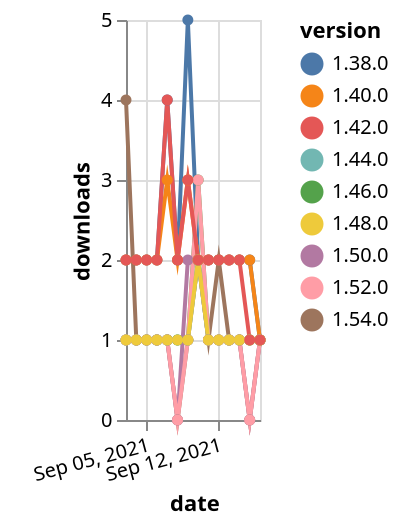 {"$schema": "https://vega.github.io/schema/vega-lite/v5.json", "description": "A simple bar chart with embedded data.", "data": {"values": [{"date": "2021-09-03", "total": 118, "delta": 4, "version": "1.54.0"}, {"date": "2021-09-04", "total": 119, "delta": 1, "version": "1.54.0"}, {"date": "2021-09-05", "total": 120, "delta": 1, "version": "1.54.0"}, {"date": "2021-09-06", "total": 121, "delta": 1, "version": "1.54.0"}, {"date": "2021-09-07", "total": 122, "delta": 1, "version": "1.54.0"}, {"date": "2021-09-08", "total": 122, "delta": 0, "version": "1.54.0"}, {"date": "2021-09-09", "total": 123, "delta": 1, "version": "1.54.0"}, {"date": "2021-09-10", "total": 125, "delta": 2, "version": "1.54.0"}, {"date": "2021-09-11", "total": 126, "delta": 1, "version": "1.54.0"}, {"date": "2021-09-12", "total": 128, "delta": 2, "version": "1.54.0"}, {"date": "2021-09-13", "total": 129, "delta": 1, "version": "1.54.0"}, {"date": "2021-09-14", "total": 130, "delta": 1, "version": "1.54.0"}, {"date": "2021-09-15", "total": 130, "delta": 0, "version": "1.54.0"}, {"date": "2021-09-16", "total": 131, "delta": 1, "version": "1.54.0"}, {"date": "2021-09-03", "total": 157, "delta": 1, "version": "1.50.0"}, {"date": "2021-09-04", "total": 158, "delta": 1, "version": "1.50.0"}, {"date": "2021-09-05", "total": 159, "delta": 1, "version": "1.50.0"}, {"date": "2021-09-06", "total": 160, "delta": 1, "version": "1.50.0"}, {"date": "2021-09-07", "total": 161, "delta": 1, "version": "1.50.0"}, {"date": "2021-09-08", "total": 161, "delta": 0, "version": "1.50.0"}, {"date": "2021-09-09", "total": 163, "delta": 2, "version": "1.50.0"}, {"date": "2021-09-10", "total": 165, "delta": 2, "version": "1.50.0"}, {"date": "2021-09-11", "total": 166, "delta": 1, "version": "1.50.0"}, {"date": "2021-09-12", "total": 167, "delta": 1, "version": "1.50.0"}, {"date": "2021-09-13", "total": 168, "delta": 1, "version": "1.50.0"}, {"date": "2021-09-14", "total": 169, "delta": 1, "version": "1.50.0"}, {"date": "2021-09-15", "total": 169, "delta": 0, "version": "1.50.0"}, {"date": "2021-09-16", "total": 170, "delta": 1, "version": "1.50.0"}, {"date": "2021-09-03", "total": 240, "delta": 1, "version": "1.44.0"}, {"date": "2021-09-04", "total": 241, "delta": 1, "version": "1.44.0"}, {"date": "2021-09-05", "total": 242, "delta": 1, "version": "1.44.0"}, {"date": "2021-09-06", "total": 243, "delta": 1, "version": "1.44.0"}, {"date": "2021-09-07", "total": 244, "delta": 1, "version": "1.44.0"}, {"date": "2021-09-08", "total": 245, "delta": 1, "version": "1.44.0"}, {"date": "2021-09-09", "total": 246, "delta": 1, "version": "1.44.0"}, {"date": "2021-09-10", "total": 248, "delta": 2, "version": "1.44.0"}, {"date": "2021-09-11", "total": 249, "delta": 1, "version": "1.44.0"}, {"date": "2021-09-12", "total": 250, "delta": 1, "version": "1.44.0"}, {"date": "2021-09-13", "total": 251, "delta": 1, "version": "1.44.0"}, {"date": "2021-09-14", "total": 252, "delta": 1, "version": "1.44.0"}, {"date": "2021-09-15", "total": 253, "delta": 1, "version": "1.44.0"}, {"date": "2021-09-16", "total": 254, "delta": 1, "version": "1.44.0"}, {"date": "2021-09-03", "total": 3103, "delta": 2, "version": "1.38.0"}, {"date": "2021-09-04", "total": 3105, "delta": 2, "version": "1.38.0"}, {"date": "2021-09-05", "total": 3107, "delta": 2, "version": "1.38.0"}, {"date": "2021-09-06", "total": 3109, "delta": 2, "version": "1.38.0"}, {"date": "2021-09-07", "total": 3113, "delta": 4, "version": "1.38.0"}, {"date": "2021-09-08", "total": 3115, "delta": 2, "version": "1.38.0"}, {"date": "2021-09-09", "total": 3120, "delta": 5, "version": "1.38.0"}, {"date": "2021-09-10", "total": 3122, "delta": 2, "version": "1.38.0"}, {"date": "2021-09-11", "total": 3124, "delta": 2, "version": "1.38.0"}, {"date": "2021-09-12", "total": 3126, "delta": 2, "version": "1.38.0"}, {"date": "2021-09-13", "total": 3128, "delta": 2, "version": "1.38.0"}, {"date": "2021-09-14", "total": 3130, "delta": 2, "version": "1.38.0"}, {"date": "2021-09-15", "total": 3132, "delta": 2, "version": "1.38.0"}, {"date": "2021-09-16", "total": 3133, "delta": 1, "version": "1.38.0"}, {"date": "2021-09-03", "total": 2549, "delta": 2, "version": "1.40.0"}, {"date": "2021-09-04", "total": 2551, "delta": 2, "version": "1.40.0"}, {"date": "2021-09-05", "total": 2553, "delta": 2, "version": "1.40.0"}, {"date": "2021-09-06", "total": 2555, "delta": 2, "version": "1.40.0"}, {"date": "2021-09-07", "total": 2558, "delta": 3, "version": "1.40.0"}, {"date": "2021-09-08", "total": 2560, "delta": 2, "version": "1.40.0"}, {"date": "2021-09-09", "total": 2563, "delta": 3, "version": "1.40.0"}, {"date": "2021-09-10", "total": 2565, "delta": 2, "version": "1.40.0"}, {"date": "2021-09-11", "total": 2567, "delta": 2, "version": "1.40.0"}, {"date": "2021-09-12", "total": 2569, "delta": 2, "version": "1.40.0"}, {"date": "2021-09-13", "total": 2571, "delta": 2, "version": "1.40.0"}, {"date": "2021-09-14", "total": 2573, "delta": 2, "version": "1.40.0"}, {"date": "2021-09-15", "total": 2575, "delta": 2, "version": "1.40.0"}, {"date": "2021-09-16", "total": 2576, "delta": 1, "version": "1.40.0"}, {"date": "2021-09-03", "total": 335, "delta": 1, "version": "1.46.0"}, {"date": "2021-09-04", "total": 336, "delta": 1, "version": "1.46.0"}, {"date": "2021-09-05", "total": 337, "delta": 1, "version": "1.46.0"}, {"date": "2021-09-06", "total": 338, "delta": 1, "version": "1.46.0"}, {"date": "2021-09-07", "total": 339, "delta": 1, "version": "1.46.0"}, {"date": "2021-09-08", "total": 340, "delta": 1, "version": "1.46.0"}, {"date": "2021-09-09", "total": 341, "delta": 1, "version": "1.46.0"}, {"date": "2021-09-10", "total": 344, "delta": 3, "version": "1.46.0"}, {"date": "2021-09-11", "total": 345, "delta": 1, "version": "1.46.0"}, {"date": "2021-09-12", "total": 346, "delta": 1, "version": "1.46.0"}, {"date": "2021-09-13", "total": 347, "delta": 1, "version": "1.46.0"}, {"date": "2021-09-14", "total": 348, "delta": 1, "version": "1.46.0"}, {"date": "2021-09-15", "total": 349, "delta": 1, "version": "1.46.0"}, {"date": "2021-09-16", "total": 350, "delta": 1, "version": "1.46.0"}, {"date": "2021-09-03", "total": 173, "delta": 1, "version": "1.52.0"}, {"date": "2021-09-04", "total": 174, "delta": 1, "version": "1.52.0"}, {"date": "2021-09-05", "total": 175, "delta": 1, "version": "1.52.0"}, {"date": "2021-09-06", "total": 176, "delta": 1, "version": "1.52.0"}, {"date": "2021-09-07", "total": 177, "delta": 1, "version": "1.52.0"}, {"date": "2021-09-08", "total": 177, "delta": 0, "version": "1.52.0"}, {"date": "2021-09-09", "total": 178, "delta": 1, "version": "1.52.0"}, {"date": "2021-09-10", "total": 181, "delta": 3, "version": "1.52.0"}, {"date": "2021-09-11", "total": 182, "delta": 1, "version": "1.52.0"}, {"date": "2021-09-12", "total": 183, "delta": 1, "version": "1.52.0"}, {"date": "2021-09-13", "total": 184, "delta": 1, "version": "1.52.0"}, {"date": "2021-09-14", "total": 185, "delta": 1, "version": "1.52.0"}, {"date": "2021-09-15", "total": 185, "delta": 0, "version": "1.52.0"}, {"date": "2021-09-16", "total": 186, "delta": 1, "version": "1.52.0"}, {"date": "2021-09-03", "total": 187, "delta": 1, "version": "1.48.0"}, {"date": "2021-09-04", "total": 188, "delta": 1, "version": "1.48.0"}, {"date": "2021-09-05", "total": 189, "delta": 1, "version": "1.48.0"}, {"date": "2021-09-06", "total": 190, "delta": 1, "version": "1.48.0"}, {"date": "2021-09-07", "total": 191, "delta": 1, "version": "1.48.0"}, {"date": "2021-09-08", "total": 192, "delta": 1, "version": "1.48.0"}, {"date": "2021-09-09", "total": 193, "delta": 1, "version": "1.48.0"}, {"date": "2021-09-10", "total": 195, "delta": 2, "version": "1.48.0"}, {"date": "2021-09-11", "total": 196, "delta": 1, "version": "1.48.0"}, {"date": "2021-09-12", "total": 197, "delta": 1, "version": "1.48.0"}, {"date": "2021-09-13", "total": 198, "delta": 1, "version": "1.48.0"}, {"date": "2021-09-14", "total": 199, "delta": 1, "version": "1.48.0"}, {"date": "2021-09-15", "total": 200, "delta": 1, "version": "1.48.0"}, {"date": "2021-09-16", "total": 201, "delta": 1, "version": "1.48.0"}, {"date": "2021-09-03", "total": 2431, "delta": 2, "version": "1.42.0"}, {"date": "2021-09-04", "total": 2433, "delta": 2, "version": "1.42.0"}, {"date": "2021-09-05", "total": 2435, "delta": 2, "version": "1.42.0"}, {"date": "2021-09-06", "total": 2437, "delta": 2, "version": "1.42.0"}, {"date": "2021-09-07", "total": 2441, "delta": 4, "version": "1.42.0"}, {"date": "2021-09-08", "total": 2443, "delta": 2, "version": "1.42.0"}, {"date": "2021-09-09", "total": 2446, "delta": 3, "version": "1.42.0"}, {"date": "2021-09-10", "total": 2448, "delta": 2, "version": "1.42.0"}, {"date": "2021-09-11", "total": 2450, "delta": 2, "version": "1.42.0"}, {"date": "2021-09-12", "total": 2452, "delta": 2, "version": "1.42.0"}, {"date": "2021-09-13", "total": 2454, "delta": 2, "version": "1.42.0"}, {"date": "2021-09-14", "total": 2456, "delta": 2, "version": "1.42.0"}, {"date": "2021-09-15", "total": 2457, "delta": 1, "version": "1.42.0"}, {"date": "2021-09-16", "total": 2458, "delta": 1, "version": "1.42.0"}]}, "width": "container", "mark": {"type": "line", "point": {"filled": true}}, "encoding": {"x": {"field": "date", "type": "temporal", "timeUnit": "yearmonthdate", "title": "date", "axis": {"labelAngle": -15}}, "y": {"field": "delta", "type": "quantitative", "title": "downloads"}, "color": {"field": "version", "type": "nominal"}, "tooltip": {"field": "delta"}}}